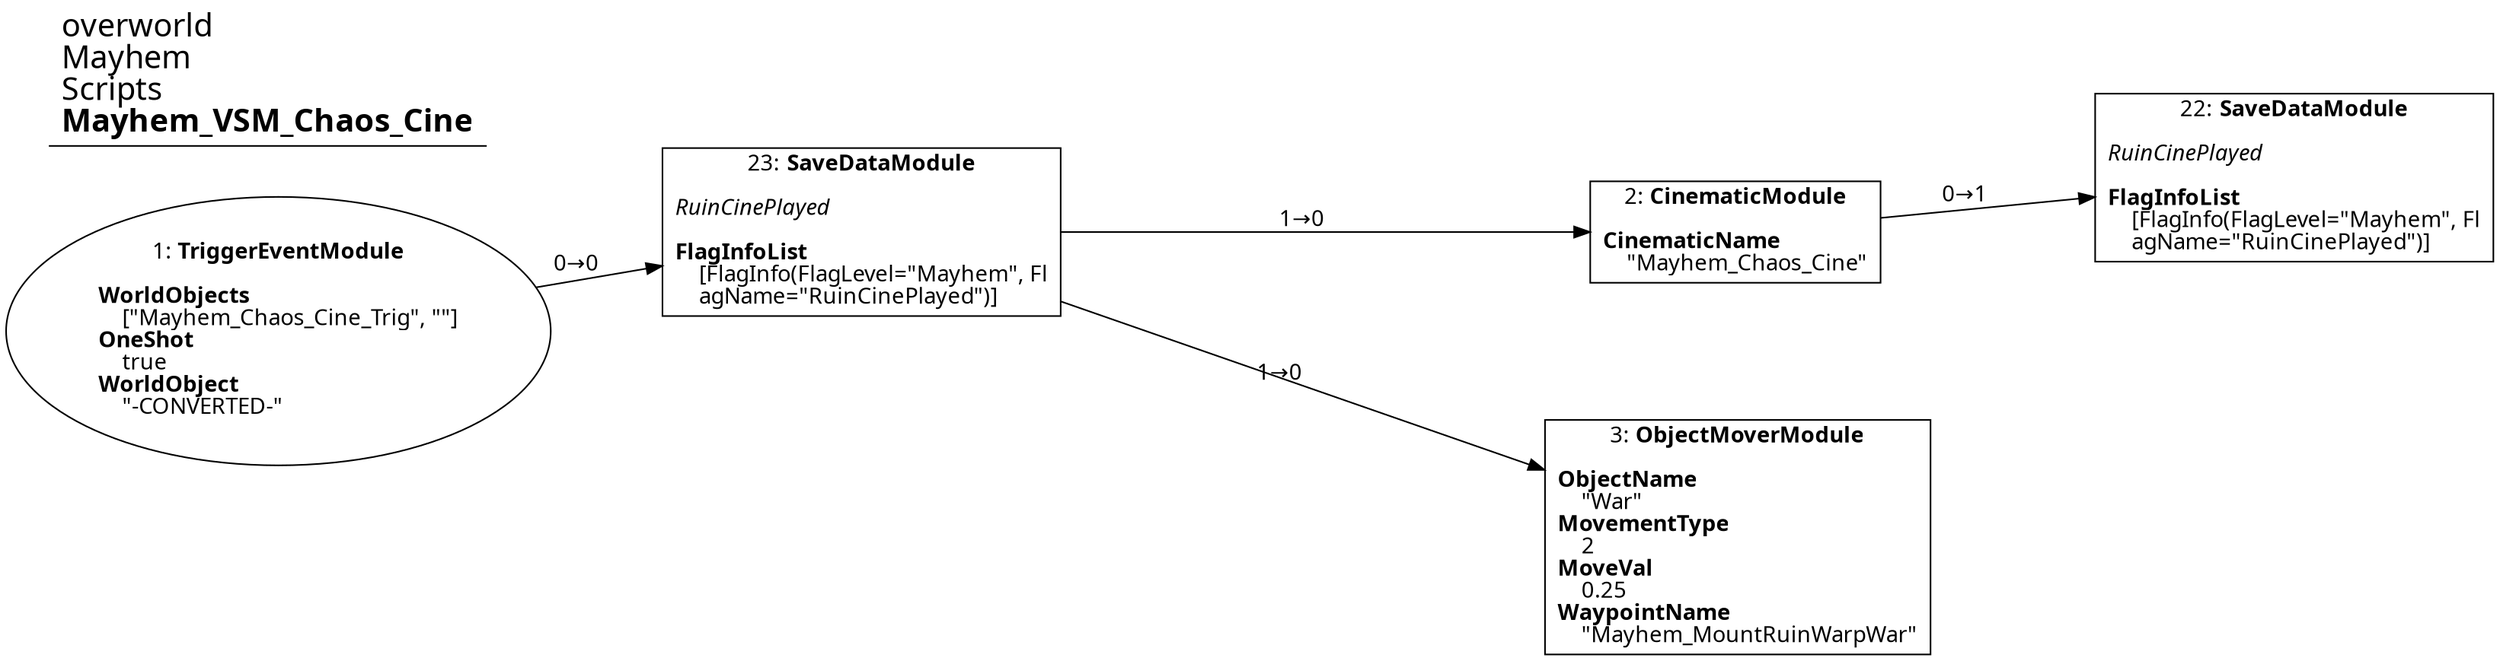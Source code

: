 digraph {
    layout = fdp;
    overlap = prism;
    sep = "+16";
    splines = spline;

    node [ shape = box ];

    graph [ fontname = "Segoe UI" ];
    node [ fontname = "Segoe UI" ];
    edge [ fontname = "Segoe UI" ];

    1 [ label = <1: <b>TriggerEventModule</b><br/><br/><b>WorldObjects</b><br align="left"/>    [&quot;Mayhem_Chaos_Cine_Trig&quot;, &quot;&quot;]<br align="left"/><b>OneShot</b><br align="left"/>    true<br align="left"/><b>WorldObject</b><br align="left"/>    &quot;-CONVERTED-&quot;<br align="left"/>> ];
    1 [ shape = oval ]
    1 [ pos = "-0.19100001,-0.21400002!" ];
    1 -> 23 [ label = "0→0" ];

    2 [ label = <2: <b>CinematicModule</b><br/><br/><b>CinematicName</b><br align="left"/>    &quot;Mayhem_Chaos_Cine&quot;<br align="left"/>> ];
    2 [ pos = "0.42600003,-0.21400002!" ];
    2 -> 22 [ label = "0→1" ];

    3 [ label = <3: <b>ObjectMoverModule</b><br/><br/><b>ObjectName</b><br align="left"/>    &quot;War&quot;<br align="left"/><b>MovementType</b><br align="left"/>    2<br align="left"/><b>MoveVal</b><br align="left"/>    0.25<br align="left"/><b>WaypointName</b><br align="left"/>    &quot;Mayhem_MountRuinWarpWar&quot;<br align="left"/>> ];
    3 [ pos = "0.42700002,-0.34300002!" ];

    22 [ label = <22: <b>SaveDataModule</b><br/><br/><i>RuinCinePlayed<br align="left"/></i><br align="left"/><b>FlagInfoList</b><br align="left"/>    [FlagInfo(FlagLevel=&quot;Mayhem&quot;, Fl<br align="left"/>    agName=&quot;RuinCinePlayed&quot;)]<br align="left"/>> ];
    22 [ pos = "0.66200006,-0.19100001!" ];

    23 [ label = <23: <b>SaveDataModule</b><br/><br/><i>RuinCinePlayed<br align="left"/></i><br align="left"/><b>FlagInfoList</b><br align="left"/>    [FlagInfo(FlagLevel=&quot;Mayhem&quot;, Fl<br align="left"/>    agName=&quot;RuinCinePlayed&quot;)]<br align="left"/>> ];
    23 [ pos = "0.057000004,-0.21400002!" ];
    23 -> 2 [ label = "1→0" ];
    23 -> 3 [ label = "1→0" ];

    title [ pos = "-0.192,-0.19000001!" ];
    title [ shape = underline ];
    title [ label = <<font point-size="20">overworld<br align="left"/>Mayhem<br align="left"/>Scripts<br align="left"/><b>Mayhem_VSM_Chaos_Cine</b><br align="left"/></font>> ];
}
